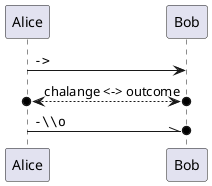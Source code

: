 @startuml

participant Alice as a 
participant Bob as b 

a -> b:""->  ""

a o<-->o b :chalange <-> outcome 

a -\\o b: ""-\\\\o ""
@enduml